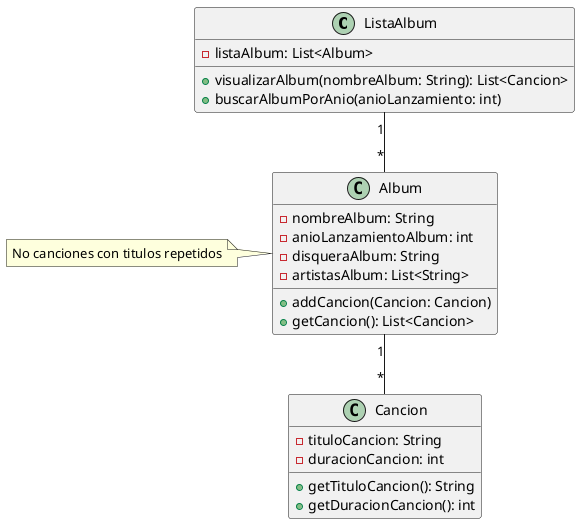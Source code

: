 @startuml hola

class ListaAlbum{
  - listaAlbum: List<Album>
  + visualizarAlbum(nombreAlbum: String): List<Cancion>
  + buscarAlbumPorAnio(anioLanzamiento: int)
}

class Album {
  - nombreAlbum: String
  - anioLanzamientoAlbum: int
  - disqueraAlbum: String
  - artistasAlbum: List<String>
  + addCancion(Cancion: Cancion)
  + getCancion(): List<Cancion>
  
}

class Cancion {
  - tituloCancion: String
  - duracionCancion: int
  + getTituloCancion(): String
  + getDuracionCancion(): int
}

Album "1" -- "*" Cancion
ListaAlbum "1" -- "*" Album

note left of Album: No canciones con titulos repetidos


@enduml
